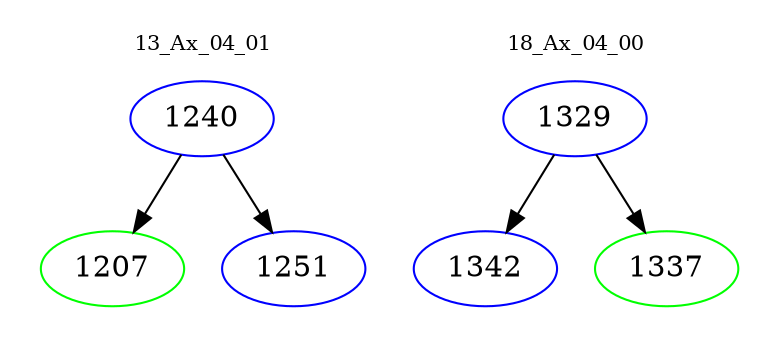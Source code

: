 digraph{
subgraph cluster_0 {
color = white
label = "13_Ax_04_01";
fontsize=10;
T0_1240 [label="1240", color="blue"]
T0_1240 -> T0_1207 [color="black"]
T0_1207 [label="1207", color="green"]
T0_1240 -> T0_1251 [color="black"]
T0_1251 [label="1251", color="blue"]
}
subgraph cluster_1 {
color = white
label = "18_Ax_04_00";
fontsize=10;
T1_1329 [label="1329", color="blue"]
T1_1329 -> T1_1342 [color="black"]
T1_1342 [label="1342", color="blue"]
T1_1329 -> T1_1337 [color="black"]
T1_1337 [label="1337", color="green"]
}
}
